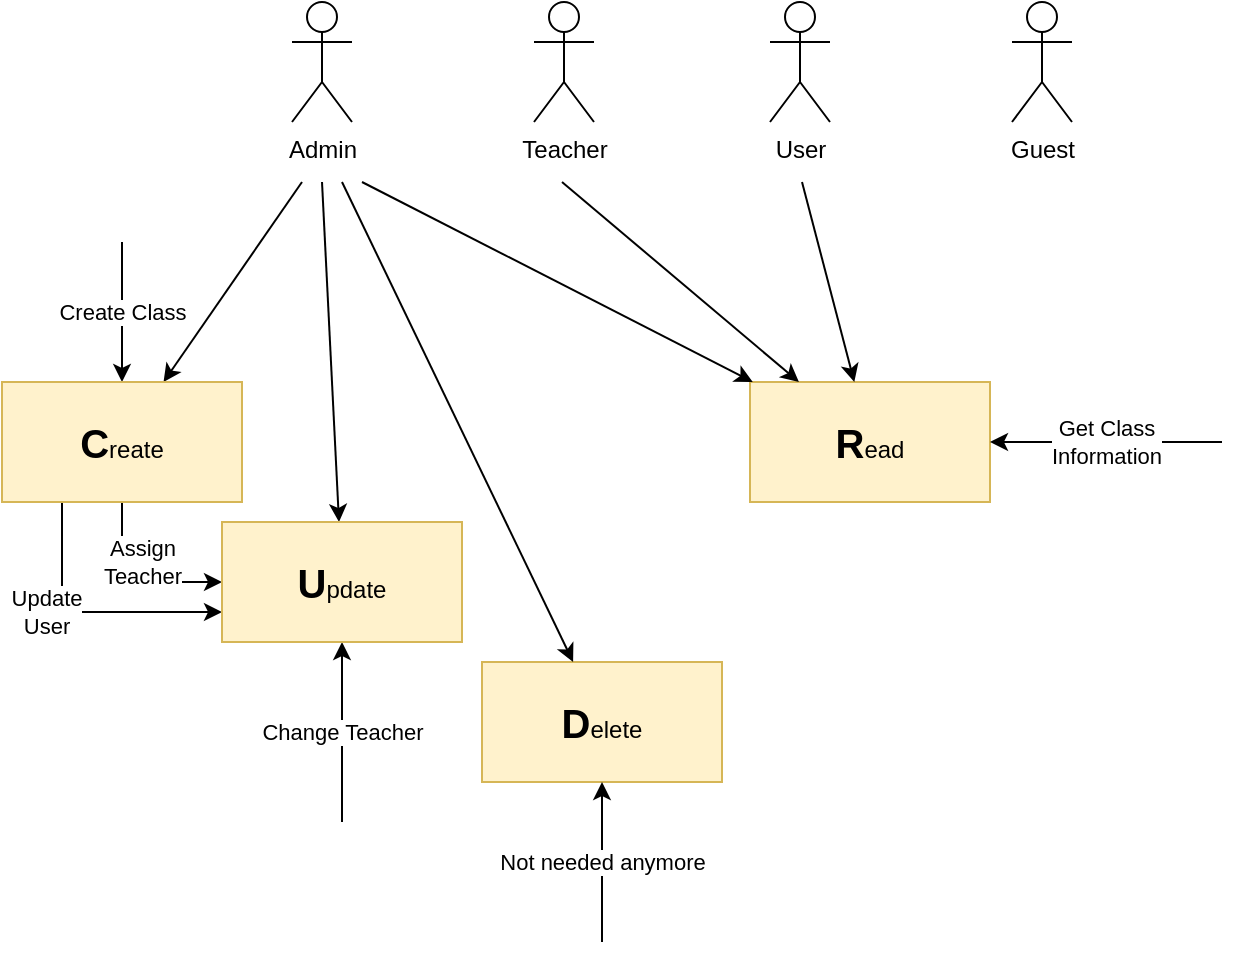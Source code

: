 <mxfile version="13.8.1" type="device"><diagram id="Lh2xJUJcw22sTSmbe6XO" name="Page-1"><mxGraphModel dx="1185" dy="635" grid="1" gridSize="10" guides="1" tooltips="1" connect="1" arrows="1" fold="1" page="1" pageScale="1" pageWidth="827" pageHeight="1169" math="0" shadow="0"><root><mxCell id="0"/><mxCell id="1" parent="0"/><mxCell id="WRX8BYYNnuFX7bBEaAus-2" value="Create" style="rounded=0;whiteSpace=wrap;html=1;" vertex="1" parent="1"><mxGeometry x="40" y="200" width="120" height="60" as="geometry"/></mxCell><mxCell id="WRX8BYYNnuFX7bBEaAus-3" value="&lt;font style=&quot;font-size: 20px&quot;&gt;&lt;b&gt;R&lt;/b&gt;&lt;/font&gt;ead" style="rounded=0;whiteSpace=wrap;html=1;fillColor=#fff2cc;strokeColor=#d6b656;" vertex="1" parent="1"><mxGeometry x="414" y="200" width="120" height="60" as="geometry"/></mxCell><mxCell id="WRX8BYYNnuFX7bBEaAus-4" value="Update" style="rounded=0;whiteSpace=wrap;html=1;" vertex="1" parent="1"><mxGeometry x="150" y="270" width="120" height="60" as="geometry"/></mxCell><mxCell id="WRX8BYYNnuFX7bBEaAus-5" value="&lt;font style=&quot;font-size: 20px&quot;&gt;&lt;b&gt;D&lt;/b&gt;&lt;/font&gt;elete" style="rounded=0;whiteSpace=wrap;html=1;fillColor=#fff2cc;strokeColor=#d6b656;" vertex="1" parent="1"><mxGeometry x="280" y="340" width="120" height="60" as="geometry"/></mxCell><mxCell id="WRX8BYYNnuFX7bBEaAus-6" value="Admin" style="shape=umlActor;verticalLabelPosition=bottom;verticalAlign=top;html=1;outlineConnect=0;" vertex="1" parent="1"><mxGeometry x="185" y="10" width="30" height="60" as="geometry"/></mxCell><mxCell id="WRX8BYYNnuFX7bBEaAus-7" value="Teacher" style="shape=umlActor;verticalLabelPosition=bottom;verticalAlign=top;html=1;outlineConnect=0;" vertex="1" parent="1"><mxGeometry x="306" y="10" width="30" height="60" as="geometry"/></mxCell><mxCell id="WRX8BYYNnuFX7bBEaAus-8" value="User" style="shape=umlActor;verticalLabelPosition=bottom;verticalAlign=top;html=1;outlineConnect=0;" vertex="1" parent="1"><mxGeometry x="424" y="10" width="30" height="60" as="geometry"/></mxCell><mxCell id="WRX8BYYNnuFX7bBEaAus-9" value="Guest" style="shape=umlActor;verticalLabelPosition=bottom;verticalAlign=top;html=1;outlineConnect=0;" vertex="1" parent="1"><mxGeometry x="545" y="10" width="30" height="60" as="geometry"/></mxCell><mxCell id="WRX8BYYNnuFX7bBEaAus-12" value="" style="endArrow=classic;html=1;" edge="1" parent="1" target="WRX8BYYNnuFX7bBEaAus-2"><mxGeometry width="50" height="50" relative="1" as="geometry"><mxPoint x="190" y="100" as="sourcePoint"/><mxPoint x="310" y="190" as="targetPoint"/></mxGeometry></mxCell><mxCell id="WRX8BYYNnuFX7bBEaAus-13" value="" style="endArrow=classic;html=1;" edge="1" parent="1" target="WRX8BYYNnuFX7bBEaAus-3"><mxGeometry width="50" height="50" relative="1" as="geometry"><mxPoint x="220" y="100" as="sourcePoint"/><mxPoint x="400" y="180" as="targetPoint"/></mxGeometry></mxCell><mxCell id="WRX8BYYNnuFX7bBEaAus-14" value="" style="endArrow=classic;html=1;" edge="1" parent="1" target="WRX8BYYNnuFX7bBEaAus-4"><mxGeometry width="50" height="50" relative="1" as="geometry"><mxPoint x="200" y="100" as="sourcePoint"/><mxPoint x="250" y="400" as="targetPoint"/></mxGeometry></mxCell><mxCell id="WRX8BYYNnuFX7bBEaAus-15" value="" style="endArrow=classic;html=1;" edge="1" parent="1" target="WRX8BYYNnuFX7bBEaAus-5"><mxGeometry width="50" height="50" relative="1" as="geometry"><mxPoint x="210" y="100" as="sourcePoint"/><mxPoint x="330" y="480" as="targetPoint"/></mxGeometry></mxCell><mxCell id="WRX8BYYNnuFX7bBEaAus-16" value="" style="endArrow=classic;html=1;" edge="1" parent="1" target="WRX8BYYNnuFX7bBEaAus-3"><mxGeometry width="50" height="50" relative="1" as="geometry"><mxPoint x="320" y="100" as="sourcePoint"/><mxPoint x="420" y="310" as="targetPoint"/></mxGeometry></mxCell><mxCell id="WRX8BYYNnuFX7bBEaAus-17" value="" style="endArrow=classic;html=1;" edge="1" parent="1" target="WRX8BYYNnuFX7bBEaAus-3"><mxGeometry width="50" height="50" relative="1" as="geometry"><mxPoint x="440" y="100" as="sourcePoint"/><mxPoint x="420" y="390" as="targetPoint"/></mxGeometry></mxCell><mxCell id="WRX8BYYNnuFX7bBEaAus-18" value="Assign&lt;br&gt;Teacher" style="endArrow=classic;html=1;" edge="1" parent="1" source="WRX8BYYNnuFX7bBEaAus-2" target="WRX8BYYNnuFX7bBEaAus-4"><mxGeometry x="-0.333" y="10" width="50" height="50" relative="1" as="geometry"><mxPoint x="50" y="460" as="sourcePoint"/><mxPoint x="100" y="410" as="targetPoint"/><Array as="points"><mxPoint x="100" y="300"/></Array><mxPoint as="offset"/></mxGeometry></mxCell><mxCell id="WRX8BYYNnuFX7bBEaAus-19" value="Update&lt;br&gt;User" style="endArrow=classic;html=1;exitX=0.25;exitY=1;exitDx=0;exitDy=0;entryX=0;entryY=0.75;entryDx=0;entryDy=0;" edge="1" parent="1" source="WRX8BYYNnuFX7bBEaAus-2" target="WRX8BYYNnuFX7bBEaAus-4"><mxGeometry x="-0.144" y="-10" width="50" height="50" relative="1" as="geometry"><mxPoint x="60" y="480" as="sourcePoint"/><mxPoint x="110" y="430" as="targetPoint"/><Array as="points"><mxPoint x="70" y="315"/></Array><mxPoint x="-11" y="-10" as="offset"/></mxGeometry></mxCell><mxCell id="WRX8BYYNnuFX7bBEaAus-20" value="Create Class" style="endArrow=classic;html=1;" edge="1" parent="1" target="WRX8BYYNnuFX7bBEaAus-2"><mxGeometry width="50" height="50" relative="1" as="geometry"><mxPoint x="100" y="130" as="sourcePoint"/><mxPoint x="120" y="80" as="targetPoint"/></mxGeometry></mxCell><mxCell id="WRX8BYYNnuFX7bBEaAus-21" value="Not needed anymore" style="endArrow=classic;html=1;" edge="1" parent="1" target="WRX8BYYNnuFX7bBEaAus-5"><mxGeometry width="50" height="50" relative="1" as="geometry"><mxPoint x="340" y="480" as="sourcePoint"/><mxPoint x="230" y="440" as="targetPoint"/></mxGeometry></mxCell><mxCell id="WRX8BYYNnuFX7bBEaAus-22" value="Get Class &lt;br&gt;Information" style="endArrow=classic;html=1;" edge="1" parent="1" target="WRX8BYYNnuFX7bBEaAus-3"><mxGeometry width="50" height="50" relative="1" as="geometry"><mxPoint x="650" y="230" as="sourcePoint"/><mxPoint x="640" y="280" as="targetPoint"/></mxGeometry></mxCell><mxCell id="WRX8BYYNnuFX7bBEaAus-23" value="Change Teacher" style="endArrow=classic;html=1;" edge="1" parent="1" target="WRX8BYYNnuFX7bBEaAus-4"><mxGeometry width="50" height="50" relative="1" as="geometry"><mxPoint x="210" y="420" as="sourcePoint"/><mxPoint x="370" y="280" as="targetPoint"/></mxGeometry></mxCell><mxCell id="WRX8BYYNnuFX7bBEaAus-24" value="&lt;font style=&quot;font-size: 20px&quot;&gt;&lt;b&gt;C&lt;/b&gt;&lt;/font&gt;reate" style="rounded=0;whiteSpace=wrap;html=1;fillColor=#fff2cc;strokeColor=#d6b656;" vertex="1" parent="1"><mxGeometry x="40" y="200" width="120" height="60" as="geometry"/></mxCell><mxCell id="WRX8BYYNnuFX7bBEaAus-25" value="&lt;b&gt;&lt;font style=&quot;font-size: 20px&quot;&gt;U&lt;/font&gt;&lt;/b&gt;pdate" style="rounded=0;whiteSpace=wrap;html=1;fillColor=#fff2cc;strokeColor=#d6b656;" vertex="1" parent="1"><mxGeometry x="150" y="270" width="120" height="60" as="geometry"/></mxCell></root></mxGraphModel></diagram></mxfile>